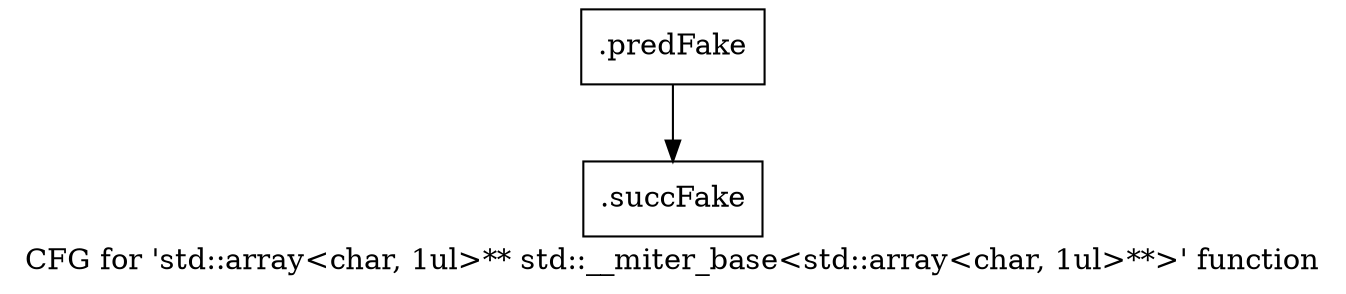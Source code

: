 digraph "CFG for 'std::array\<char, 1ul\>** std::__miter_base\<std::array\<char, 1ul\>**\>' function" {
	label="CFG for 'std::array\<char, 1ul\>** std::__miter_base\<std::array\<char, 1ul\>**\>' function";

	Node0x50daf40 [shape=record,filename="",linenumber="",label="{.predFake}"];
	Node0x50daf40 -> Node0x52ac3b0[ callList="" memoryops="" filename="/home/akhilkushe/Xilinx/Vitis_HLS/2021.2/tps/lnx64/gcc-6.2.0/lib/gcc/x86_64-pc-linux-gnu/6.2.0/../../../../include/c++/6.2.0/bits/cpp_type_traits.h" execusionnum="0"];
	Node0x52ac3b0 [shape=record,filename="/home/akhilkushe/Xilinx/Vitis_HLS/2021.2/tps/lnx64/gcc-6.2.0/lib/gcc/x86_64-pc-linux-gnu/6.2.0/../../../../include/c++/6.2.0/bits/cpp_type_traits.h",linenumber="409",label="{.succFake}"];
}
